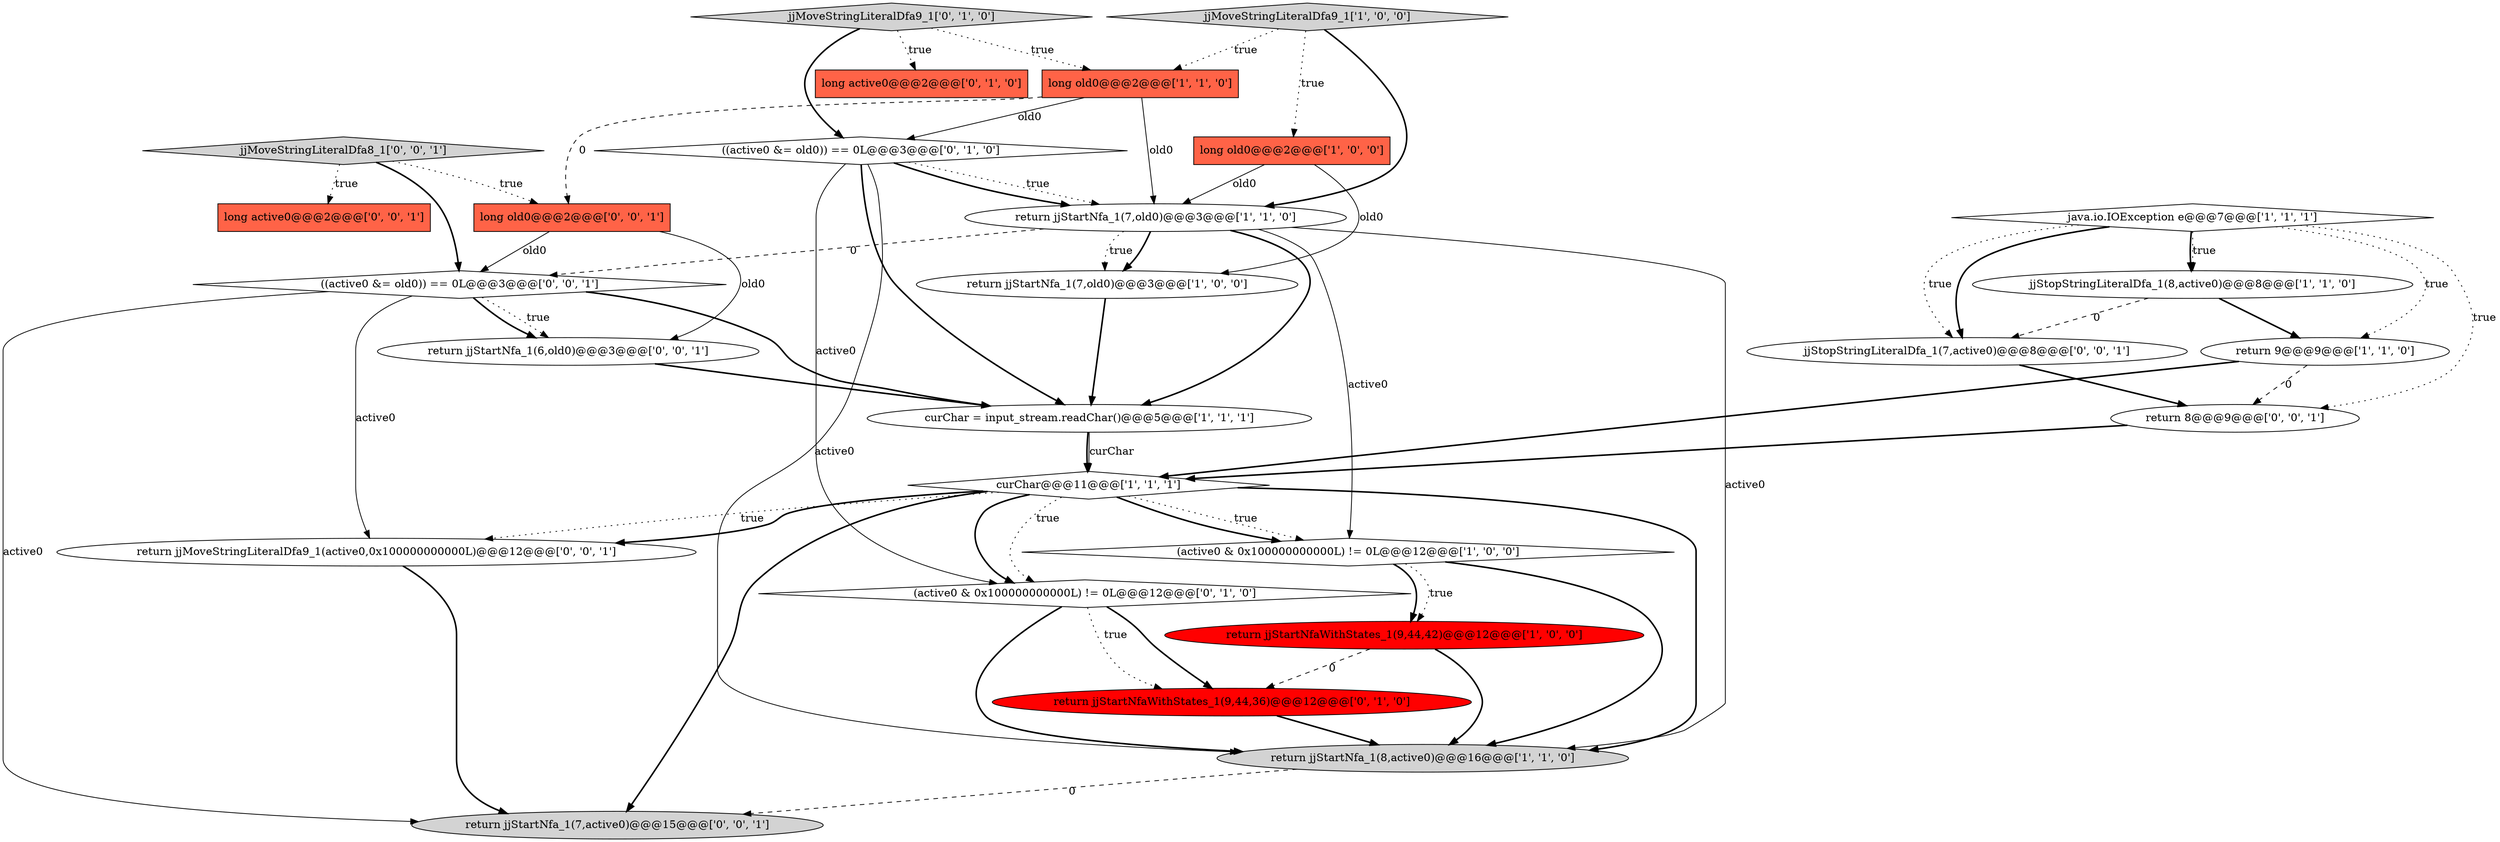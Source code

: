 digraph {
12 [style = filled, label = "jjStopStringLiteralDfa_1(8,active0)@@@8@@@['1', '1', '0']", fillcolor = white, shape = ellipse image = "AAA0AAABBB1BBB"];
13 [style = filled, label = "((active0 &= old0)) == 0L@@@3@@@['0', '1', '0']", fillcolor = white, shape = diamond image = "AAA0AAABBB2BBB"];
7 [style = filled, label = "java.io.IOException e@@@7@@@['1', '1', '1']", fillcolor = white, shape = diamond image = "AAA0AAABBB1BBB"];
24 [style = filled, label = "return jjStartNfa_1(6,old0)@@@3@@@['0', '0', '1']", fillcolor = white, shape = ellipse image = "AAA0AAABBB3BBB"];
4 [style = filled, label = "(active0 & 0x100000000000L) != 0L@@@12@@@['1', '0', '0']", fillcolor = white, shape = diamond image = "AAA0AAABBB1BBB"];
26 [style = filled, label = "return 8@@@9@@@['0', '0', '1']", fillcolor = white, shape = ellipse image = "AAA0AAABBB3BBB"];
17 [style = filled, label = "jjMoveStringLiteralDfa9_1['0', '1', '0']", fillcolor = lightgray, shape = diamond image = "AAA0AAABBB2BBB"];
2 [style = filled, label = "long old0@@@2@@@['1', '0', '0']", fillcolor = tomato, shape = box image = "AAA0AAABBB1BBB"];
10 [style = filled, label = "curChar = input_stream.readChar()@@@5@@@['1', '1', '1']", fillcolor = white, shape = ellipse image = "AAA0AAABBB1BBB"];
16 [style = filled, label = "return jjStartNfaWithStates_1(9,44,36)@@@12@@@['0', '1', '0']", fillcolor = red, shape = ellipse image = "AAA1AAABBB2BBB"];
6 [style = filled, label = "long old0@@@2@@@['1', '1', '0']", fillcolor = tomato, shape = box image = "AAA0AAABBB1BBB"];
21 [style = filled, label = "return jjMoveStringLiteralDfa9_1(active0,0x100000000000L)@@@12@@@['0', '0', '1']", fillcolor = white, shape = ellipse image = "AAA0AAABBB3BBB"];
20 [style = filled, label = "jjStopStringLiteralDfa_1(7,active0)@@@8@@@['0', '0', '1']", fillcolor = white, shape = ellipse image = "AAA0AAABBB3BBB"];
22 [style = filled, label = "long old0@@@2@@@['0', '0', '1']", fillcolor = tomato, shape = box image = "AAA0AAABBB3BBB"];
23 [style = filled, label = "jjMoveStringLiteralDfa8_1['0', '0', '1']", fillcolor = lightgray, shape = diamond image = "AAA0AAABBB3BBB"];
19 [style = filled, label = "long active0@@@2@@@['0', '0', '1']", fillcolor = tomato, shape = box image = "AAA0AAABBB3BBB"];
9 [style = filled, label = "return jjStartNfaWithStates_1(9,44,42)@@@12@@@['1', '0', '0']", fillcolor = red, shape = ellipse image = "AAA1AAABBB1BBB"];
14 [style = filled, label = "long active0@@@2@@@['0', '1', '0']", fillcolor = tomato, shape = box image = "AAA0AAABBB2BBB"];
18 [style = filled, label = "return jjStartNfa_1(7,active0)@@@15@@@['0', '0', '1']", fillcolor = lightgray, shape = ellipse image = "AAA0AAABBB3BBB"];
8 [style = filled, label = "return jjStartNfa_1(7,old0)@@@3@@@['1', '1', '0']", fillcolor = white, shape = ellipse image = "AAA0AAABBB1BBB"];
1 [style = filled, label = "return jjStartNfa_1(8,active0)@@@16@@@['1', '1', '0']", fillcolor = lightgray, shape = ellipse image = "AAA0AAABBB1BBB"];
11 [style = filled, label = "return 9@@@9@@@['1', '1', '0']", fillcolor = white, shape = ellipse image = "AAA0AAABBB1BBB"];
3 [style = filled, label = "jjMoveStringLiteralDfa9_1['1', '0', '0']", fillcolor = lightgray, shape = diamond image = "AAA0AAABBB1BBB"];
15 [style = filled, label = "(active0 & 0x100000000000L) != 0L@@@12@@@['0', '1', '0']", fillcolor = white, shape = diamond image = "AAA0AAABBB2BBB"];
25 [style = filled, label = "((active0 &= old0)) == 0L@@@3@@@['0', '0', '1']", fillcolor = white, shape = diamond image = "AAA0AAABBB3BBB"];
5 [style = filled, label = "curChar@@@11@@@['1', '1', '1']", fillcolor = white, shape = diamond image = "AAA0AAABBB1BBB"];
0 [style = filled, label = "return jjStartNfa_1(7,old0)@@@3@@@['1', '0', '0']", fillcolor = white, shape = ellipse image = "AAA0AAABBB1BBB"];
24->10 [style = bold, label=""];
4->9 [style = bold, label=""];
13->10 [style = bold, label=""];
8->10 [style = bold, label=""];
23->25 [style = bold, label=""];
9->16 [style = dashed, label="0"];
6->8 [style = solid, label="old0"];
12->20 [style = dashed, label="0"];
23->22 [style = dotted, label="true"];
2->0 [style = solid, label="old0"];
17->6 [style = dotted, label="true"];
7->12 [style = bold, label=""];
20->26 [style = bold, label=""];
26->5 [style = bold, label=""];
8->4 [style = solid, label="active0"];
11->26 [style = dashed, label="0"];
12->11 [style = bold, label=""];
7->26 [style = dotted, label="true"];
6->13 [style = solid, label="old0"];
17->14 [style = dotted, label="true"];
5->15 [style = bold, label=""];
25->24 [style = dotted, label="true"];
2->8 [style = solid, label="old0"];
5->18 [style = bold, label=""];
1->18 [style = dashed, label="0"];
25->21 [style = solid, label="active0"];
23->19 [style = dotted, label="true"];
7->20 [style = bold, label=""];
3->6 [style = dotted, label="true"];
15->16 [style = dotted, label="true"];
15->16 [style = bold, label=""];
22->24 [style = solid, label="old0"];
5->15 [style = dotted, label="true"];
21->18 [style = bold, label=""];
6->22 [style = dashed, label="0"];
5->4 [style = dotted, label="true"];
22->25 [style = solid, label="old0"];
7->12 [style = dotted, label="true"];
7->20 [style = dotted, label="true"];
8->0 [style = bold, label=""];
5->21 [style = bold, label=""];
5->1 [style = bold, label=""];
11->5 [style = bold, label=""];
25->24 [style = bold, label=""];
0->10 [style = bold, label=""];
10->5 [style = bold, label=""];
7->11 [style = dotted, label="true"];
16->1 [style = bold, label=""];
13->8 [style = dotted, label="true"];
3->8 [style = bold, label=""];
5->4 [style = bold, label=""];
10->5 [style = solid, label="curChar"];
13->15 [style = solid, label="active0"];
8->1 [style = solid, label="active0"];
13->1 [style = solid, label="active0"];
5->21 [style = dotted, label="true"];
25->10 [style = bold, label=""];
8->0 [style = dotted, label="true"];
4->1 [style = bold, label=""];
17->13 [style = bold, label=""];
8->25 [style = dashed, label="0"];
4->9 [style = dotted, label="true"];
9->1 [style = bold, label=""];
13->8 [style = bold, label=""];
25->18 [style = solid, label="active0"];
3->2 [style = dotted, label="true"];
15->1 [style = bold, label=""];
}
